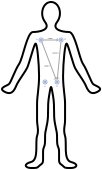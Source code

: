 <?xml version="1.0" encoding="UTF-8"?>
<dia:diagram xmlns:dia="http://www.lysator.liu.se/~alla/dia/">
  <dia:layer name="Fondo" visible="true" active="true">
    <dia:object type="Standard - Beziergon" version="0" id="O0">
      <dia:attribute name="obj_pos">
        <dia:point val="2,9.5"/>
      </dia:attribute>
      <dia:attribute name="obj_bb">
        <dia:rectangle val="0.497,1.45;5.503,9.85"/>
      </dia:attribute>
      <dia:attribute name="bez_points">
        <dia:point val="2,9.5"/>
        <dia:point val="2.4,9.4"/>
        <dia:point val="2.2,8.5"/>
        <dia:point val="2.3,8.2"/>
        <dia:point val="2.4,7.9"/>
        <dia:point val="2.3,7.7"/>
        <dia:point val="2.3,7.4"/>
        <dia:point val="2.3,7.1"/>
        <dia:point val="2.3,7"/>
        <dia:point val="2.3,6.6"/>
        <dia:point val="2.3,6.2"/>
        <dia:point val="2.4,5.8"/>
        <dia:point val="2.4,5.2"/>
        <dia:point val="2.4,4.6"/>
        <dia:point val="2.3,3.4"/>
        <dia:point val="2.2,3.6"/>
        <dia:point val="2.1,3.8"/>
        <dia:point val="1.9,4.6"/>
        <dia:point val="1.8,4.8"/>
        <dia:point val="1.7,5"/>
        <dia:point val="1.4,5.4"/>
        <dia:point val="1.3,5.6"/>
        <dia:point val="1.2,5.8"/>
        <dia:point val="1.1,6.2"/>
        <dia:point val="0.7,6"/>
        <dia:point val="0.3,5.8"/>
        <dia:point val="0.8,5.7"/>
        <dia:point val="0.9,5.6"/>
        <dia:point val="1,5.5"/>
        <dia:point val="1.2,4.9"/>
        <dia:point val="1.4,4.6"/>
        <dia:point val="1.6,4.3"/>
        <dia:point val="1.8,3"/>
        <dia:point val="2.1,3"/>
        <dia:point val="2.4,3"/>
        <dia:point val="3,2.9"/>
        <dia:point val="2.7,2.5"/>
        <dia:point val="2.4,2.1"/>
        <dia:point val="2.6,1.5"/>
        <dia:point val="3,1.5"/>
        <dia:point val="3.4,1.5"/>
        <dia:point val="3.6,2.1"/>
        <dia:point val="3.3,2.5"/>
        <dia:point val="3,2.9"/>
        <dia:point val="3.6,3"/>
        <dia:point val="3.9,3"/>
        <dia:point val="4.2,3"/>
        <dia:point val="4.4,4.3"/>
        <dia:point val="4.6,4.6"/>
        <dia:point val="4.8,4.9"/>
        <dia:point val="5,5.5"/>
        <dia:point val="5.1,5.6"/>
        <dia:point val="5.2,5.7"/>
        <dia:point val="5.7,5.8"/>
        <dia:point val="5.3,6"/>
        <dia:point val="4.9,6.2"/>
        <dia:point val="4.8,5.8"/>
        <dia:point val="4.7,5.6"/>
        <dia:point val="4.6,5.4"/>
        <dia:point val="4.3,5"/>
        <dia:point val="4.2,4.8"/>
        <dia:point val="4.1,4.6"/>
        <dia:point val="3.9,3.8"/>
        <dia:point val="3.8,3.6"/>
        <dia:point val="3.7,3.4"/>
        <dia:point val="3.6,4.6"/>
        <dia:point val="3.6,5.2"/>
        <dia:point val="3.6,5.8"/>
        <dia:point val="3.7,6.2"/>
        <dia:point val="3.7,6.6"/>
        <dia:point val="3.7,7"/>
        <dia:point val="3.7,7.1"/>
        <dia:point val="3.7,7.4"/>
        <dia:point val="3.7,7.7"/>
        <dia:point val="3.6,7.867"/>
        <dia:point val="3.7,8.2"/>
        <dia:point val="3.8,8.533"/>
        <dia:point val="3.6,9.4"/>
        <dia:point val="4,9.5"/>
        <dia:point val="4.4,9.6"/>
        <dia:point val="4.3,9.8"/>
        <dia:point val="4,9.8"/>
        <dia:point val="3.7,9.8"/>
        <dia:point val="3.7,9.8"/>
        <dia:point val="3.6,9.7"/>
        <dia:point val="3.5,9.6"/>
        <dia:point val="3.4,9.6"/>
        <dia:point val="3.4,9.4"/>
        <dia:point val="3.4,9.2"/>
        <dia:point val="3.4,9.3"/>
        <dia:point val="3.4,9"/>
        <dia:point val="3.4,8.7"/>
        <dia:point val="3.3,8.8"/>
        <dia:point val="3.3,8.4"/>
        <dia:point val="3.3,8"/>
        <dia:point val="3.3,8.1"/>
        <dia:point val="3.2,7.6"/>
        <dia:point val="3.1,7.1"/>
        <dia:point val="3.2,6.8"/>
        <dia:point val="3.1,6.2"/>
        <dia:point val="3,5.6"/>
        <dia:point val="3,5.6"/>
        <dia:point val="2.9,6.2"/>
        <dia:point val="2.8,6.8"/>
        <dia:point val="2.9,7.1"/>
        <dia:point val="2.8,7.6"/>
        <dia:point val="2.7,8.1"/>
        <dia:point val="2.7,7.983"/>
        <dia:point val="2.7,8.4"/>
        <dia:point val="2.7,8.817"/>
        <dia:point val="2.6,8.7"/>
        <dia:point val="2.6,9"/>
        <dia:point val="2.6,9.3"/>
        <dia:point val="2.6,9.2"/>
        <dia:point val="2.6,9.4"/>
        <dia:point val="2.6,9.6"/>
        <dia:point val="2.5,9.6"/>
        <dia:point val="2.4,9.7"/>
        <dia:point val="2.3,9.8"/>
        <dia:point val="2.3,9.8"/>
        <dia:point val="2,9.8"/>
        <dia:point val="1.7,9.8"/>
        <dia:point val="1.6,9.6"/>
      </dia:attribute>
      <dia:attribute name="corner_types">
        <dia:enum val="1918963452"/>
        <dia:enum val="0"/>
        <dia:enum val="0"/>
        <dia:enum val="0"/>
        <dia:enum val="0"/>
        <dia:enum val="0"/>
        <dia:enum val="0"/>
        <dia:enum val="0"/>
        <dia:enum val="0"/>
        <dia:enum val="0"/>
        <dia:enum val="0"/>
        <dia:enum val="0"/>
        <dia:enum val="0"/>
        <dia:enum val="0"/>
        <dia:enum val="0"/>
        <dia:enum val="0"/>
        <dia:enum val="0"/>
        <dia:enum val="0"/>
        <dia:enum val="0"/>
        <dia:enum val="0"/>
        <dia:enum val="0"/>
        <dia:enum val="0"/>
        <dia:enum val="0"/>
        <dia:enum val="0"/>
        <dia:enum val="0"/>
        <dia:enum val="0"/>
        <dia:enum val="0"/>
        <dia:enum val="0"/>
        <dia:enum val="0"/>
        <dia:enum val="0"/>
        <dia:enum val="0"/>
        <dia:enum val="0"/>
        <dia:enum val="0"/>
        <dia:enum val="0"/>
        <dia:enum val="0"/>
        <dia:enum val="0"/>
        <dia:enum val="0"/>
        <dia:enum val="0"/>
        <dia:enum val="0"/>
        <dia:enum val="0"/>
        <dia:enum val="0"/>
        <dia:enum val="0"/>
      </dia:attribute>
      <dia:attribute name="line_width">
        <dia:real val="0.1"/>
      </dia:attribute>
      <dia:attribute name="show_background">
        <dia:boolean val="false"/>
      </dia:attribute>
    </dia:object>
    <dia:object type="Standard - Line" version="0" id="O1">
      <dia:attribute name="obj_pos">
        <dia:point val="2.532,3.4"/>
      </dia:attribute>
      <dia:attribute name="obj_bb">
        <dia:rectangle val="2.517,3.351;3.408,3.449"/>
      </dia:attribute>
      <dia:attribute name="conn_endpoints">
        <dia:point val="2.532,3.4"/>
        <dia:point val="3.375,3.4"/>
      </dia:attribute>
      <dia:attribute name="numcp">
        <dia:int val="1"/>
      </dia:attribute>
      <dia:attribute name="line_color">
        <dia:color val="#a6a6a6"/>
      </dia:attribute>
      <dia:attribute name="line_width">
        <dia:real val="0.03"/>
      </dia:attribute>
      <dia:attribute name="end_arrow">
        <dia:enum val="22"/>
      </dia:attribute>
      <dia:attribute name="end_arrow_length">
        <dia:real val="0.03"/>
      </dia:attribute>
      <dia:attribute name="end_arrow_width">
        <dia:real val="0.03"/>
      </dia:attribute>
      <dia:connections>
        <dia:connection handle="0" to="O5" connection="8"/>
        <dia:connection handle="1" to="O6" connection="8"/>
      </dia:connections>
    </dia:object>
    <dia:object type="Standard - Line" version="0" id="O2">
      <dia:attribute name="obj_pos">
        <dia:point val="2.511,3.43"/>
      </dia:attribute>
      <dia:attribute name="obj_bb">
        <dia:rectangle val="2.492,3.41;3.28,5.415"/>
      </dia:attribute>
      <dia:attribute name="conn_endpoints">
        <dia:point val="2.511,3.43"/>
        <dia:point val="3.256,5.384"/>
      </dia:attribute>
      <dia:attribute name="numcp">
        <dia:int val="1"/>
      </dia:attribute>
      <dia:attribute name="line_color">
        <dia:color val="#a6a6a6"/>
      </dia:attribute>
      <dia:attribute name="line_width">
        <dia:real val="0.03"/>
      </dia:attribute>
      <dia:attribute name="end_arrow">
        <dia:enum val="22"/>
      </dia:attribute>
      <dia:attribute name="end_arrow_length">
        <dia:real val="0.03"/>
      </dia:attribute>
      <dia:attribute name="end_arrow_width">
        <dia:real val="0.03"/>
      </dia:attribute>
      <dia:connections>
        <dia:connection handle="0" to="O5" connection="8"/>
        <dia:connection handle="1" to="O8" connection="8"/>
      </dia:connections>
    </dia:object>
    <dia:object type="Standard - Line" version="0" id="O3">
      <dia:attribute name="obj_pos">
        <dia:point val="3.488,3.524"/>
      </dia:attribute>
      <dia:attribute name="obj_bb">
        <dia:rectangle val="3.27,3.508;3.505,5.409"/>
      </dia:attribute>
      <dia:attribute name="conn_endpoints">
        <dia:point val="3.488,3.524"/>
        <dia:point val="3.312,5.376"/>
      </dia:attribute>
      <dia:attribute name="numcp">
        <dia:int val="1"/>
      </dia:attribute>
      <dia:attribute name="line_color">
        <dia:color val="#a6a6a6"/>
      </dia:attribute>
      <dia:attribute name="line_width">
        <dia:real val="0.03"/>
      </dia:attribute>
      <dia:attribute name="end_arrow">
        <dia:enum val="22"/>
      </dia:attribute>
      <dia:attribute name="end_arrow_length">
        <dia:real val="0.03"/>
      </dia:attribute>
      <dia:attribute name="end_arrow_width">
        <dia:real val="0.03"/>
      </dia:attribute>
      <dia:connections>
        <dia:connection handle="0" to="O6" connection="8"/>
        <dia:connection handle="1" to="O8" connection="8"/>
      </dia:connections>
    </dia:object>
    <dia:group>
      <dia:object type="Geometric - Perfect Circle" version="1" id="O4">
        <dia:attribute name="obj_pos">
          <dia:point val="2.4,3.3"/>
        </dia:attribute>
        <dia:attribute name="obj_bb">
          <dia:rectangle val="2.375,3.275;2.625,3.525"/>
        </dia:attribute>
        <dia:attribute name="meta">
          <dia:composite type="dict"/>
        </dia:attribute>
        <dia:attribute name="elem_corner">
          <dia:point val="2.4,3.3"/>
        </dia:attribute>
        <dia:attribute name="elem_width">
          <dia:real val="0.2"/>
        </dia:attribute>
        <dia:attribute name="elem_height">
          <dia:real val="0.2"/>
        </dia:attribute>
        <dia:attribute name="line_width">
          <dia:real val="0.05"/>
        </dia:attribute>
        <dia:attribute name="line_colour">
          <dia:color val="#9eb4e6"/>
        </dia:attribute>
        <dia:attribute name="fill_colour">
          <dia:color val="#ffffff"/>
        </dia:attribute>
        <dia:attribute name="show_background">
          <dia:boolean val="true"/>
        </dia:attribute>
        <dia:attribute name="line_style">
          <dia:enum val="0"/>
          <dia:real val="1"/>
        </dia:attribute>
        <dia:attribute name="flip_horizontal">
          <dia:boolean val="false"/>
        </dia:attribute>
        <dia:attribute name="flip_vertical">
          <dia:boolean val="false"/>
        </dia:attribute>
        <dia:attribute name="subscale">
          <dia:real val="1"/>
        </dia:attribute>
      </dia:object>
      <dia:object type="Geometric - Perfect Circle" version="1" id="O5">
        <dia:attribute name="obj_pos">
          <dia:point val="2.48,3.38"/>
        </dia:attribute>
        <dia:attribute name="obj_bb">
          <dia:rectangle val="2.467,3.368;2.533,3.433"/>
        </dia:attribute>
        <dia:attribute name="meta">
          <dia:composite type="dict"/>
        </dia:attribute>
        <dia:attribute name="elem_corner">
          <dia:point val="2.48,3.38"/>
        </dia:attribute>
        <dia:attribute name="elem_width">
          <dia:real val="0.04"/>
        </dia:attribute>
        <dia:attribute name="elem_height">
          <dia:real val="0.04"/>
        </dia:attribute>
        <dia:attribute name="line_width">
          <dia:real val="0.025"/>
        </dia:attribute>
        <dia:attribute name="line_colour">
          <dia:color val="#7f828a"/>
        </dia:attribute>
        <dia:attribute name="fill_colour">
          <dia:color val="#a6a6a6"/>
        </dia:attribute>
        <dia:attribute name="show_background">
          <dia:boolean val="true"/>
        </dia:attribute>
        <dia:attribute name="line_style">
          <dia:enum val="0"/>
          <dia:real val="1"/>
        </dia:attribute>
        <dia:attribute name="flip_horizontal">
          <dia:boolean val="false"/>
        </dia:attribute>
        <dia:attribute name="flip_vertical">
          <dia:boolean val="false"/>
        </dia:attribute>
        <dia:attribute name="subscale">
          <dia:real val="1"/>
        </dia:attribute>
      </dia:object>
    </dia:group>
    <dia:group>
      <dia:object type="Geometric - Perfect Circle" version="1" id="O6">
        <dia:attribute name="obj_pos">
          <dia:point val="3.4,3.3"/>
        </dia:attribute>
        <dia:attribute name="obj_bb">
          <dia:rectangle val="3.375,3.275;3.625,3.525"/>
        </dia:attribute>
        <dia:attribute name="meta">
          <dia:composite type="dict"/>
        </dia:attribute>
        <dia:attribute name="elem_corner">
          <dia:point val="3.4,3.3"/>
        </dia:attribute>
        <dia:attribute name="elem_width">
          <dia:real val="0.2"/>
        </dia:attribute>
        <dia:attribute name="elem_height">
          <dia:real val="0.2"/>
        </dia:attribute>
        <dia:attribute name="line_width">
          <dia:real val="0.05"/>
        </dia:attribute>
        <dia:attribute name="line_colour">
          <dia:color val="#9eb4e6"/>
        </dia:attribute>
        <dia:attribute name="fill_colour">
          <dia:color val="#ffffff"/>
        </dia:attribute>
        <dia:attribute name="show_background">
          <dia:boolean val="true"/>
        </dia:attribute>
        <dia:attribute name="line_style">
          <dia:enum val="0"/>
          <dia:real val="1"/>
        </dia:attribute>
        <dia:attribute name="flip_horizontal">
          <dia:boolean val="false"/>
        </dia:attribute>
        <dia:attribute name="flip_vertical">
          <dia:boolean val="false"/>
        </dia:attribute>
        <dia:attribute name="subscale">
          <dia:real val="1"/>
        </dia:attribute>
      </dia:object>
      <dia:object type="Geometric - Perfect Circle" version="1" id="O7">
        <dia:attribute name="obj_pos">
          <dia:point val="3.48,3.38"/>
        </dia:attribute>
        <dia:attribute name="obj_bb">
          <dia:rectangle val="3.467,3.368;3.533,3.433"/>
        </dia:attribute>
        <dia:attribute name="meta">
          <dia:composite type="dict"/>
        </dia:attribute>
        <dia:attribute name="elem_corner">
          <dia:point val="3.48,3.38"/>
        </dia:attribute>
        <dia:attribute name="elem_width">
          <dia:real val="0.04"/>
        </dia:attribute>
        <dia:attribute name="elem_height">
          <dia:real val="0.04"/>
        </dia:attribute>
        <dia:attribute name="line_width">
          <dia:real val="0.025"/>
        </dia:attribute>
        <dia:attribute name="line_colour">
          <dia:color val="#7f828a"/>
        </dia:attribute>
        <dia:attribute name="fill_colour">
          <dia:color val="#a6a6a6"/>
        </dia:attribute>
        <dia:attribute name="show_background">
          <dia:boolean val="true"/>
        </dia:attribute>
        <dia:attribute name="line_style">
          <dia:enum val="0"/>
          <dia:real val="1"/>
        </dia:attribute>
        <dia:attribute name="flip_horizontal">
          <dia:boolean val="false"/>
        </dia:attribute>
        <dia:attribute name="flip_vertical">
          <dia:boolean val="false"/>
        </dia:attribute>
        <dia:attribute name="subscale">
          <dia:real val="1"/>
        </dia:attribute>
      </dia:object>
    </dia:group>
    <dia:group>
      <dia:object type="Geometric - Perfect Circle" version="1" id="O8">
        <dia:attribute name="obj_pos">
          <dia:point val="3.2,5.4"/>
        </dia:attribute>
        <dia:attribute name="obj_bb">
          <dia:rectangle val="3.175,5.375;3.425,5.625"/>
        </dia:attribute>
        <dia:attribute name="meta">
          <dia:composite type="dict"/>
        </dia:attribute>
        <dia:attribute name="elem_corner">
          <dia:point val="3.2,5.4"/>
        </dia:attribute>
        <dia:attribute name="elem_width">
          <dia:real val="0.2"/>
        </dia:attribute>
        <dia:attribute name="elem_height">
          <dia:real val="0.2"/>
        </dia:attribute>
        <dia:attribute name="line_width">
          <dia:real val="0.05"/>
        </dia:attribute>
        <dia:attribute name="line_colour">
          <dia:color val="#9eb4e6"/>
        </dia:attribute>
        <dia:attribute name="fill_colour">
          <dia:color val="#ffffff"/>
        </dia:attribute>
        <dia:attribute name="show_background">
          <dia:boolean val="true"/>
        </dia:attribute>
        <dia:attribute name="line_style">
          <dia:enum val="0"/>
          <dia:real val="1"/>
        </dia:attribute>
        <dia:attribute name="flip_horizontal">
          <dia:boolean val="false"/>
        </dia:attribute>
        <dia:attribute name="flip_vertical">
          <dia:boolean val="false"/>
        </dia:attribute>
        <dia:attribute name="subscale">
          <dia:real val="1"/>
        </dia:attribute>
      </dia:object>
      <dia:object type="Geometric - Perfect Circle" version="1" id="O9">
        <dia:attribute name="obj_pos">
          <dia:point val="3.28,5.48"/>
        </dia:attribute>
        <dia:attribute name="obj_bb">
          <dia:rectangle val="3.268,5.468;3.333,5.532"/>
        </dia:attribute>
        <dia:attribute name="meta">
          <dia:composite type="dict"/>
        </dia:attribute>
        <dia:attribute name="elem_corner">
          <dia:point val="3.28,5.48"/>
        </dia:attribute>
        <dia:attribute name="elem_width">
          <dia:real val="0.04"/>
        </dia:attribute>
        <dia:attribute name="elem_height">
          <dia:real val="0.04"/>
        </dia:attribute>
        <dia:attribute name="line_width">
          <dia:real val="0.025"/>
        </dia:attribute>
        <dia:attribute name="line_colour">
          <dia:color val="#7f828a"/>
        </dia:attribute>
        <dia:attribute name="fill_colour">
          <dia:color val="#a6a6a6"/>
        </dia:attribute>
        <dia:attribute name="show_background">
          <dia:boolean val="true"/>
        </dia:attribute>
        <dia:attribute name="line_style">
          <dia:enum val="0"/>
          <dia:real val="1"/>
        </dia:attribute>
        <dia:attribute name="flip_horizontal">
          <dia:boolean val="false"/>
        </dia:attribute>
        <dia:attribute name="flip_vertical">
          <dia:boolean val="false"/>
        </dia:attribute>
        <dia:attribute name="subscale">
          <dia:real val="1"/>
        </dia:attribute>
      </dia:object>
    </dia:group>
    <dia:object type="Standard - Text" version="1" id="O10">
      <dia:attribute name="obj_pos">
        <dia:point val="2.96,3.38"/>
      </dia:attribute>
      <dia:attribute name="obj_bb">
        <dia:rectangle val="2.83,3.28;3.09,3.38"/>
      </dia:attribute>
      <dia:attribute name="text">
        <dia:composite type="text">
          <dia:attribute name="string">
            <dia:string>#Lead I#</dia:string>
          </dia:attribute>
          <dia:attribute name="font">
            <dia:font family="sans" style="0" name="Helvetica"/>
          </dia:attribute>
          <dia:attribute name="height">
            <dia:real val="0.106"/>
          </dia:attribute>
          <dia:attribute name="pos">
            <dia:point val="2.96,3.36"/>
          </dia:attribute>
          <dia:attribute name="color">
            <dia:color val="#000000"/>
          </dia:attribute>
          <dia:attribute name="alignment">
            <dia:enum val="1"/>
          </dia:attribute>
        </dia:composite>
      </dia:attribute>
      <dia:attribute name="valign">
        <dia:enum val="1"/>
      </dia:attribute>
    </dia:object>
    <dia:object type="Standard - Text" version="1" id="O11">
      <dia:attribute name="obj_pos">
        <dia:point val="2.8,4.75"/>
      </dia:attribute>
      <dia:attribute name="obj_bb">
        <dia:rectangle val="2.658,4.65;2.942,4.75"/>
      </dia:attribute>
      <dia:attribute name="text">
        <dia:composite type="text">
          <dia:attribute name="string">
            <dia:string>#Lead II#</dia:string>
          </dia:attribute>
          <dia:attribute name="font">
            <dia:font family="sans" style="0" name="Helvetica"/>
          </dia:attribute>
          <dia:attribute name="height">
            <dia:real val="0.106"/>
          </dia:attribute>
          <dia:attribute name="pos">
            <dia:point val="2.8,4.73"/>
          </dia:attribute>
          <dia:attribute name="color">
            <dia:color val="#000000"/>
          </dia:attribute>
          <dia:attribute name="alignment">
            <dia:enum val="1"/>
          </dia:attribute>
        </dia:composite>
      </dia:attribute>
      <dia:attribute name="valign">
        <dia:enum val="1"/>
      </dia:attribute>
    </dia:object>
    <dia:object type="Standard - Text" version="1" id="O12">
      <dia:attribute name="obj_pos">
        <dia:point val="3.24,4.1"/>
      </dia:attribute>
      <dia:attribute name="obj_bb">
        <dia:rectangle val="3.085,4;3.395,4.1"/>
      </dia:attribute>
      <dia:attribute name="text">
        <dia:composite type="text">
          <dia:attribute name="string">
            <dia:string>#Lead III#</dia:string>
          </dia:attribute>
          <dia:attribute name="font">
            <dia:font family="sans" style="0" name="Helvetica"/>
          </dia:attribute>
          <dia:attribute name="height">
            <dia:real val="0.106"/>
          </dia:attribute>
          <dia:attribute name="pos">
            <dia:point val="3.24,4.08"/>
          </dia:attribute>
          <dia:attribute name="color">
            <dia:color val="#000000"/>
          </dia:attribute>
          <dia:attribute name="alignment">
            <dia:enum val="1"/>
          </dia:attribute>
        </dia:composite>
      </dia:attribute>
      <dia:attribute name="valign">
        <dia:enum val="1"/>
      </dia:attribute>
    </dia:object>
    <dia:object type="Standard - Text" version="1" id="O13">
      <dia:attribute name="obj_pos">
        <dia:point val="2.64,3.36"/>
      </dia:attribute>
      <dia:attribute name="obj_bb">
        <dia:rectangle val="2.625,3.26;2.655,3.36"/>
      </dia:attribute>
      <dia:attribute name="text">
        <dia:composite type="text">
          <dia:attribute name="string">
            <dia:string>#-#</dia:string>
          </dia:attribute>
          <dia:attribute name="font">
            <dia:font family="sans" style="0" name="Helvetica"/>
          </dia:attribute>
          <dia:attribute name="height">
            <dia:real val="0.106"/>
          </dia:attribute>
          <dia:attribute name="pos">
            <dia:point val="2.64,3.34"/>
          </dia:attribute>
          <dia:attribute name="color">
            <dia:color val="#000000"/>
          </dia:attribute>
          <dia:attribute name="alignment">
            <dia:enum val="1"/>
          </dia:attribute>
        </dia:composite>
      </dia:attribute>
      <dia:attribute name="valign">
        <dia:enum val="1"/>
      </dia:attribute>
    </dia:object>
    <dia:object type="Standard - Text" version="1" id="O14">
      <dia:attribute name="obj_pos">
        <dia:point val="2.5,3.62"/>
      </dia:attribute>
      <dia:attribute name="obj_bb">
        <dia:rectangle val="2.485,3.52;2.515,3.62"/>
      </dia:attribute>
      <dia:attribute name="text">
        <dia:composite type="text">
          <dia:attribute name="string">
            <dia:string>#-#</dia:string>
          </dia:attribute>
          <dia:attribute name="font">
            <dia:font family="sans" style="0" name="Helvetica"/>
          </dia:attribute>
          <dia:attribute name="height">
            <dia:real val="0.106"/>
          </dia:attribute>
          <dia:attribute name="pos">
            <dia:point val="2.5,3.6"/>
          </dia:attribute>
          <dia:attribute name="color">
            <dia:color val="#000000"/>
          </dia:attribute>
          <dia:attribute name="alignment">
            <dia:enum val="1"/>
          </dia:attribute>
        </dia:composite>
      </dia:attribute>
      <dia:attribute name="valign">
        <dia:enum val="1"/>
      </dia:attribute>
    </dia:object>
    <dia:object type="Standard - Text" version="1" id="O15">
      <dia:attribute name="obj_pos">
        <dia:point val="3.54,3.62"/>
      </dia:attribute>
      <dia:attribute name="obj_bb">
        <dia:rectangle val="3.525,3.52;3.555,3.62"/>
      </dia:attribute>
      <dia:attribute name="text">
        <dia:composite type="text">
          <dia:attribute name="string">
            <dia:string>#-#</dia:string>
          </dia:attribute>
          <dia:attribute name="font">
            <dia:font family="sans" style="0" name="Helvetica"/>
          </dia:attribute>
          <dia:attribute name="height">
            <dia:real val="0.106"/>
          </dia:attribute>
          <dia:attribute name="pos">
            <dia:point val="3.54,3.6"/>
          </dia:attribute>
          <dia:attribute name="color">
            <dia:color val="#000000"/>
          </dia:attribute>
          <dia:attribute name="alignment">
            <dia:enum val="1"/>
          </dia:attribute>
        </dia:composite>
      </dia:attribute>
      <dia:attribute name="valign">
        <dia:enum val="1"/>
      </dia:attribute>
    </dia:object>
    <dia:object type="Standard - Text" version="1" id="O16">
      <dia:attribute name="obj_pos">
        <dia:point val="3.34,3.36"/>
      </dia:attribute>
      <dia:attribute name="obj_bb">
        <dia:rectangle val="3.305,3.26;3.375,3.36"/>
      </dia:attribute>
      <dia:attribute name="text">
        <dia:composite type="text">
          <dia:attribute name="string">
            <dia:string>#+#</dia:string>
          </dia:attribute>
          <dia:attribute name="font">
            <dia:font family="sans" style="0" name="Helvetica"/>
          </dia:attribute>
          <dia:attribute name="height">
            <dia:real val="0.106"/>
          </dia:attribute>
          <dia:attribute name="pos">
            <dia:point val="3.34,3.34"/>
          </dia:attribute>
          <dia:attribute name="color">
            <dia:color val="#000000"/>
          </dia:attribute>
          <dia:attribute name="alignment">
            <dia:enum val="1"/>
          </dia:attribute>
        </dia:composite>
      </dia:attribute>
      <dia:attribute name="valign">
        <dia:enum val="1"/>
      </dia:attribute>
    </dia:object>
    <dia:object type="Standard - Text" version="1" id="O17">
      <dia:attribute name="obj_pos">
        <dia:point val="3.16,5.42"/>
      </dia:attribute>
      <dia:attribute name="obj_bb">
        <dia:rectangle val="3.125,5.32;3.195,5.42"/>
      </dia:attribute>
      <dia:attribute name="text">
        <dia:composite type="text">
          <dia:attribute name="string">
            <dia:string>#+#</dia:string>
          </dia:attribute>
          <dia:attribute name="font">
            <dia:font family="sans" style="0" name="Helvetica"/>
          </dia:attribute>
          <dia:attribute name="height">
            <dia:real val="0.106"/>
          </dia:attribute>
          <dia:attribute name="pos">
            <dia:point val="3.16,5.4"/>
          </dia:attribute>
          <dia:attribute name="color">
            <dia:color val="#000000"/>
          </dia:attribute>
          <dia:attribute name="alignment">
            <dia:enum val="1"/>
          </dia:attribute>
        </dia:composite>
      </dia:attribute>
      <dia:attribute name="valign">
        <dia:enum val="1"/>
      </dia:attribute>
    </dia:object>
    <dia:object type="Standard - Text" version="1" id="O18">
      <dia:attribute name="obj_pos">
        <dia:point val="3.4,5.38"/>
      </dia:attribute>
      <dia:attribute name="obj_bb">
        <dia:rectangle val="3.365,5.28;3.435,5.38"/>
      </dia:attribute>
      <dia:attribute name="text">
        <dia:composite type="text">
          <dia:attribute name="string">
            <dia:string>#+#</dia:string>
          </dia:attribute>
          <dia:attribute name="font">
            <dia:font family="sans" style="0" name="Helvetica"/>
          </dia:attribute>
          <dia:attribute name="height">
            <dia:real val="0.106"/>
          </dia:attribute>
          <dia:attribute name="pos">
            <dia:point val="3.4,5.36"/>
          </dia:attribute>
          <dia:attribute name="color">
            <dia:color val="#000000"/>
          </dia:attribute>
          <dia:attribute name="alignment">
            <dia:enum val="1"/>
          </dia:attribute>
        </dia:composite>
      </dia:attribute>
      <dia:attribute name="valign">
        <dia:enum val="1"/>
      </dia:attribute>
    </dia:object>
    <dia:object type="Standard - Text" version="1" id="O19">
      <dia:attribute name="obj_pos">
        <dia:point val="2.3,3.4"/>
      </dia:attribute>
      <dia:attribute name="obj_bb">
        <dia:rectangle val="2.241,3.3;2.359,3.4"/>
      </dia:attribute>
      <dia:attribute name="text">
        <dia:composite type="text">
          <dia:attribute name="string">
            <dia:string>#RA#</dia:string>
          </dia:attribute>
          <dia:attribute name="font">
            <dia:font family="sans" style="0" name="Helvetica"/>
          </dia:attribute>
          <dia:attribute name="height">
            <dia:real val="0.106"/>
          </dia:attribute>
          <dia:attribute name="pos">
            <dia:point val="2.3,3.38"/>
          </dia:attribute>
          <dia:attribute name="color">
            <dia:color val="#000000"/>
          </dia:attribute>
          <dia:attribute name="alignment">
            <dia:enum val="1"/>
          </dia:attribute>
        </dia:composite>
      </dia:attribute>
      <dia:attribute name="valign">
        <dia:enum val="1"/>
      </dia:attribute>
    </dia:object>
    <dia:object type="Standard - Text" version="1" id="O20">
      <dia:attribute name="obj_pos">
        <dia:point val="3.7,3.4"/>
      </dia:attribute>
      <dia:attribute name="obj_bb">
        <dia:rectangle val="3.647,3.3;3.752,3.4"/>
      </dia:attribute>
      <dia:attribute name="text">
        <dia:composite type="text">
          <dia:attribute name="string">
            <dia:string>#LA#</dia:string>
          </dia:attribute>
          <dia:attribute name="font">
            <dia:font family="sans" style="0" name="Helvetica"/>
          </dia:attribute>
          <dia:attribute name="height">
            <dia:real val="0.106"/>
          </dia:attribute>
          <dia:attribute name="pos">
            <dia:point val="3.7,3.38"/>
          </dia:attribute>
          <dia:attribute name="color">
            <dia:color val="#000000"/>
          </dia:attribute>
          <dia:attribute name="alignment">
            <dia:enum val="1"/>
          </dia:attribute>
        </dia:composite>
      </dia:attribute>
      <dia:attribute name="valign">
        <dia:enum val="1"/>
      </dia:attribute>
    </dia:object>
    <dia:object type="Standard - Text" version="1" id="O21">
      <dia:attribute name="obj_pos">
        <dia:point val="3.3,5.75"/>
      </dia:attribute>
      <dia:attribute name="obj_bb">
        <dia:rectangle val="3.252,5.65;3.348,5.75"/>
      </dia:attribute>
      <dia:attribute name="text">
        <dia:composite type="text">
          <dia:attribute name="string">
            <dia:string>#LL#</dia:string>
          </dia:attribute>
          <dia:attribute name="font">
            <dia:font family="sans" style="0" name="Helvetica"/>
          </dia:attribute>
          <dia:attribute name="height">
            <dia:real val="0.106"/>
          </dia:attribute>
          <dia:attribute name="pos">
            <dia:point val="3.3,5.73"/>
          </dia:attribute>
          <dia:attribute name="color">
            <dia:color val="#000000"/>
          </dia:attribute>
          <dia:attribute name="alignment">
            <dia:enum val="1"/>
          </dia:attribute>
        </dia:composite>
      </dia:attribute>
      <dia:attribute name="valign">
        <dia:enum val="1"/>
      </dia:attribute>
    </dia:object>
    <dia:group>
      <dia:object type="Geometric - Perfect Circle" version="1" id="O22">
        <dia:attribute name="obj_pos">
          <dia:point val="2.6,5.4"/>
        </dia:attribute>
        <dia:attribute name="obj_bb">
          <dia:rectangle val="2.575,5.375;2.825,5.625"/>
        </dia:attribute>
        <dia:attribute name="meta">
          <dia:composite type="dict"/>
        </dia:attribute>
        <dia:attribute name="elem_corner">
          <dia:point val="2.6,5.4"/>
        </dia:attribute>
        <dia:attribute name="elem_width">
          <dia:real val="0.2"/>
        </dia:attribute>
        <dia:attribute name="elem_height">
          <dia:real val="0.2"/>
        </dia:attribute>
        <dia:attribute name="line_width">
          <dia:real val="0.05"/>
        </dia:attribute>
        <dia:attribute name="line_colour">
          <dia:color val="#9eb4e6"/>
        </dia:attribute>
        <dia:attribute name="fill_colour">
          <dia:color val="#ffffff"/>
        </dia:attribute>
        <dia:attribute name="show_background">
          <dia:boolean val="true"/>
        </dia:attribute>
        <dia:attribute name="line_style">
          <dia:enum val="0"/>
          <dia:real val="1"/>
        </dia:attribute>
        <dia:attribute name="flip_horizontal">
          <dia:boolean val="false"/>
        </dia:attribute>
        <dia:attribute name="flip_vertical">
          <dia:boolean val="false"/>
        </dia:attribute>
        <dia:attribute name="subscale">
          <dia:real val="1"/>
        </dia:attribute>
      </dia:object>
      <dia:object type="Geometric - Perfect Circle" version="1" id="O23">
        <dia:attribute name="obj_pos">
          <dia:point val="2.68,5.48"/>
        </dia:attribute>
        <dia:attribute name="obj_bb">
          <dia:rectangle val="2.667,5.468;2.732,5.532"/>
        </dia:attribute>
        <dia:attribute name="meta">
          <dia:composite type="dict"/>
        </dia:attribute>
        <dia:attribute name="elem_corner">
          <dia:point val="2.68,5.48"/>
        </dia:attribute>
        <dia:attribute name="elem_width">
          <dia:real val="0.04"/>
        </dia:attribute>
        <dia:attribute name="elem_height">
          <dia:real val="0.04"/>
        </dia:attribute>
        <dia:attribute name="line_width">
          <dia:real val="0.025"/>
        </dia:attribute>
        <dia:attribute name="line_colour">
          <dia:color val="#7f828a"/>
        </dia:attribute>
        <dia:attribute name="fill_colour">
          <dia:color val="#a6a6a6"/>
        </dia:attribute>
        <dia:attribute name="show_background">
          <dia:boolean val="true"/>
        </dia:attribute>
        <dia:attribute name="line_style">
          <dia:enum val="0"/>
          <dia:real val="1"/>
        </dia:attribute>
        <dia:attribute name="flip_horizontal">
          <dia:boolean val="false"/>
        </dia:attribute>
        <dia:attribute name="flip_vertical">
          <dia:boolean val="false"/>
        </dia:attribute>
        <dia:attribute name="subscale">
          <dia:real val="1"/>
        </dia:attribute>
      </dia:object>
    </dia:group>
    <dia:object type="Standard - Text" version="1" id="O24">
      <dia:attribute name="obj_pos">
        <dia:point val="2.7,5.75"/>
      </dia:attribute>
      <dia:attribute name="obj_bb">
        <dia:rectangle val="2.646,5.643;2.756,5.75"/>
      </dia:attribute>
      <dia:attribute name="text">
        <dia:composite type="text">
          <dia:attribute name="string">
            <dia:string>#RL#</dia:string>
          </dia:attribute>
          <dia:attribute name="font">
            <dia:font family="sans" style="0" name="Helvetica"/>
          </dia:attribute>
          <dia:attribute name="height">
            <dia:real val="0.106"/>
          </dia:attribute>
          <dia:attribute name="pos">
            <dia:point val="2.7,5.725"/>
          </dia:attribute>
          <dia:attribute name="color">
            <dia:color val="#000000"/>
          </dia:attribute>
          <dia:attribute name="alignment">
            <dia:enum val="1"/>
          </dia:attribute>
        </dia:composite>
      </dia:attribute>
      <dia:attribute name="valign">
        <dia:enum val="1"/>
      </dia:attribute>
    </dia:object>
  </dia:layer>
</dia:diagram>
